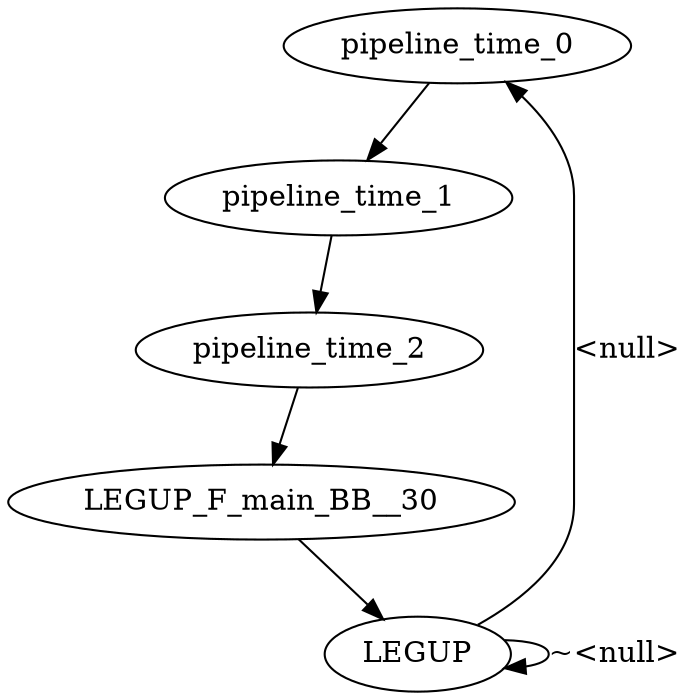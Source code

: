 digraph {
Node0x3f38da0[label="pipeline_time_0"];
Node0x3f38b80[label="LEGUP"];
Node0x3f38b80 -> Node0x3f38da0[label="<null>"];
Node0x3f38b80 -> Node0x3f38b80[label="~<null>"];
Node0x3f3aec0[label="pipeline_time_1"];
Node0x3f38da0 -> Node0x3f3aec0;
Node0x3f3ad50[label="pipeline_time_2"];
Node0x3f3aec0 -> Node0x3f3ad50;
Node0x3f03540[label="LEGUP_F_main_BB__30"];
Node0x3f3ad50 -> Node0x3f03540;
Node0x3f03540 -> Node0x3f38b80;
}
